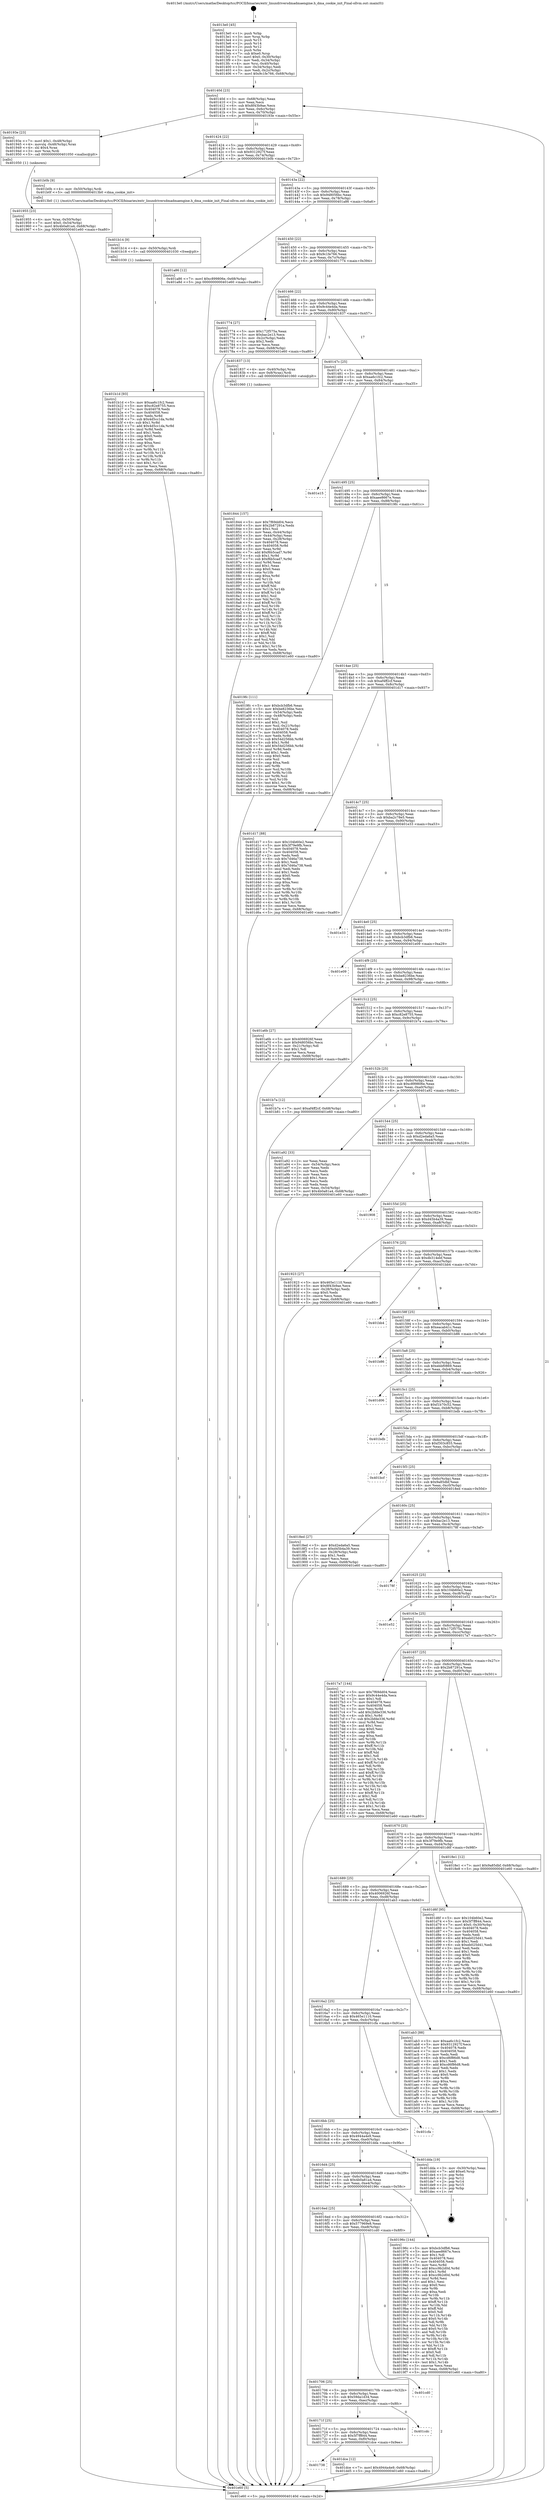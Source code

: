 digraph "0x4013e0" {
  label = "0x4013e0 (/mnt/c/Users/mathe/Desktop/tcc/POCII/binaries/extr_linuxdriversdmadmaengine.h_dma_cookie_init_Final-ollvm.out::main(0))"
  labelloc = "t"
  node[shape=record]

  Entry [label="",width=0.3,height=0.3,shape=circle,fillcolor=black,style=filled]
  "0x40140d" [label="{
     0x40140d [23]\l
     | [instrs]\l
     &nbsp;&nbsp;0x40140d \<+3\>: mov -0x68(%rbp),%eax\l
     &nbsp;&nbsp;0x401410 \<+2\>: mov %eax,%ecx\l
     &nbsp;&nbsp;0x401412 \<+6\>: sub $0x8f43b9ae,%ecx\l
     &nbsp;&nbsp;0x401418 \<+3\>: mov %eax,-0x6c(%rbp)\l
     &nbsp;&nbsp;0x40141b \<+3\>: mov %ecx,-0x70(%rbp)\l
     &nbsp;&nbsp;0x40141e \<+6\>: je 000000000040193e \<main+0x55e\>\l
  }"]
  "0x40193e" [label="{
     0x40193e [23]\l
     | [instrs]\l
     &nbsp;&nbsp;0x40193e \<+7\>: movl $0x1,-0x48(%rbp)\l
     &nbsp;&nbsp;0x401945 \<+4\>: movslq -0x48(%rbp),%rax\l
     &nbsp;&nbsp;0x401949 \<+4\>: shl $0x4,%rax\l
     &nbsp;&nbsp;0x40194d \<+3\>: mov %rax,%rdi\l
     &nbsp;&nbsp;0x401950 \<+5\>: call 0000000000401050 \<malloc@plt\>\l
     | [calls]\l
     &nbsp;&nbsp;0x401050 \{1\} (unknown)\l
  }"]
  "0x401424" [label="{
     0x401424 [22]\l
     | [instrs]\l
     &nbsp;&nbsp;0x401424 \<+5\>: jmp 0000000000401429 \<main+0x49\>\l
     &nbsp;&nbsp;0x401429 \<+3\>: mov -0x6c(%rbp),%eax\l
     &nbsp;&nbsp;0x40142c \<+5\>: sub $0x9312927f,%eax\l
     &nbsp;&nbsp;0x401431 \<+3\>: mov %eax,-0x74(%rbp)\l
     &nbsp;&nbsp;0x401434 \<+6\>: je 0000000000401b0b \<main+0x72b\>\l
  }"]
  Exit [label="",width=0.3,height=0.3,shape=circle,fillcolor=black,style=filled,peripheries=2]
  "0x401b0b" [label="{
     0x401b0b [9]\l
     | [instrs]\l
     &nbsp;&nbsp;0x401b0b \<+4\>: mov -0x50(%rbp),%rdi\l
     &nbsp;&nbsp;0x401b0f \<+5\>: call 00000000004013b0 \<dma_cookie_init\>\l
     | [calls]\l
     &nbsp;&nbsp;0x4013b0 \{1\} (/mnt/c/Users/mathe/Desktop/tcc/POCII/binaries/extr_linuxdriversdmadmaengine.h_dma_cookie_init_Final-ollvm.out::dma_cookie_init)\l
  }"]
  "0x40143a" [label="{
     0x40143a [22]\l
     | [instrs]\l
     &nbsp;&nbsp;0x40143a \<+5\>: jmp 000000000040143f \<main+0x5f\>\l
     &nbsp;&nbsp;0x40143f \<+3\>: mov -0x6c(%rbp),%eax\l
     &nbsp;&nbsp;0x401442 \<+5\>: sub $0x948056bc,%eax\l
     &nbsp;&nbsp;0x401447 \<+3\>: mov %eax,-0x78(%rbp)\l
     &nbsp;&nbsp;0x40144a \<+6\>: je 0000000000401a86 \<main+0x6a6\>\l
  }"]
  "0x401738" [label="{
     0x401738\l
  }", style=dashed]
  "0x401a86" [label="{
     0x401a86 [12]\l
     | [instrs]\l
     &nbsp;&nbsp;0x401a86 \<+7\>: movl $0xc899806e,-0x68(%rbp)\l
     &nbsp;&nbsp;0x401a8d \<+5\>: jmp 0000000000401e60 \<main+0xa80\>\l
  }"]
  "0x401450" [label="{
     0x401450 [22]\l
     | [instrs]\l
     &nbsp;&nbsp;0x401450 \<+5\>: jmp 0000000000401455 \<main+0x75\>\l
     &nbsp;&nbsp;0x401455 \<+3\>: mov -0x6c(%rbp),%eax\l
     &nbsp;&nbsp;0x401458 \<+5\>: sub $0x9c1fe766,%eax\l
     &nbsp;&nbsp;0x40145d \<+3\>: mov %eax,-0x7c(%rbp)\l
     &nbsp;&nbsp;0x401460 \<+6\>: je 0000000000401774 \<main+0x394\>\l
  }"]
  "0x401dce" [label="{
     0x401dce [12]\l
     | [instrs]\l
     &nbsp;&nbsp;0x401dce \<+7\>: movl $0x4944a4e9,-0x68(%rbp)\l
     &nbsp;&nbsp;0x401dd5 \<+5\>: jmp 0000000000401e60 \<main+0xa80\>\l
  }"]
  "0x401774" [label="{
     0x401774 [27]\l
     | [instrs]\l
     &nbsp;&nbsp;0x401774 \<+5\>: mov $0x172f575a,%eax\l
     &nbsp;&nbsp;0x401779 \<+5\>: mov $0xbac2e13,%ecx\l
     &nbsp;&nbsp;0x40177e \<+3\>: mov -0x2c(%rbp),%edx\l
     &nbsp;&nbsp;0x401781 \<+3\>: cmp $0x2,%edx\l
     &nbsp;&nbsp;0x401784 \<+3\>: cmovne %ecx,%eax\l
     &nbsp;&nbsp;0x401787 \<+3\>: mov %eax,-0x68(%rbp)\l
     &nbsp;&nbsp;0x40178a \<+5\>: jmp 0000000000401e60 \<main+0xa80\>\l
  }"]
  "0x401466" [label="{
     0x401466 [22]\l
     | [instrs]\l
     &nbsp;&nbsp;0x401466 \<+5\>: jmp 000000000040146b \<main+0x8b\>\l
     &nbsp;&nbsp;0x40146b \<+3\>: mov -0x6c(%rbp),%eax\l
     &nbsp;&nbsp;0x40146e \<+5\>: sub $0x9c44e4da,%eax\l
     &nbsp;&nbsp;0x401473 \<+3\>: mov %eax,-0x80(%rbp)\l
     &nbsp;&nbsp;0x401476 \<+6\>: je 0000000000401837 \<main+0x457\>\l
  }"]
  "0x401e60" [label="{
     0x401e60 [5]\l
     | [instrs]\l
     &nbsp;&nbsp;0x401e60 \<+5\>: jmp 000000000040140d \<main+0x2d\>\l
  }"]
  "0x4013e0" [label="{
     0x4013e0 [45]\l
     | [instrs]\l
     &nbsp;&nbsp;0x4013e0 \<+1\>: push %rbp\l
     &nbsp;&nbsp;0x4013e1 \<+3\>: mov %rsp,%rbp\l
     &nbsp;&nbsp;0x4013e4 \<+2\>: push %r15\l
     &nbsp;&nbsp;0x4013e6 \<+2\>: push %r14\l
     &nbsp;&nbsp;0x4013e8 \<+2\>: push %r12\l
     &nbsp;&nbsp;0x4013ea \<+1\>: push %rbx\l
     &nbsp;&nbsp;0x4013eb \<+7\>: sub $0xe0,%rsp\l
     &nbsp;&nbsp;0x4013f2 \<+7\>: movl $0x0,-0x30(%rbp)\l
     &nbsp;&nbsp;0x4013f9 \<+3\>: mov %edi,-0x34(%rbp)\l
     &nbsp;&nbsp;0x4013fc \<+4\>: mov %rsi,-0x40(%rbp)\l
     &nbsp;&nbsp;0x401400 \<+3\>: mov -0x34(%rbp),%edi\l
     &nbsp;&nbsp;0x401403 \<+3\>: mov %edi,-0x2c(%rbp)\l
     &nbsp;&nbsp;0x401406 \<+7\>: movl $0x9c1fe766,-0x68(%rbp)\l
  }"]
  "0x40171f" [label="{
     0x40171f [25]\l
     | [instrs]\l
     &nbsp;&nbsp;0x40171f \<+5\>: jmp 0000000000401724 \<main+0x344\>\l
     &nbsp;&nbsp;0x401724 \<+3\>: mov -0x6c(%rbp),%eax\l
     &nbsp;&nbsp;0x401727 \<+5\>: sub $0x5f7ff844,%eax\l
     &nbsp;&nbsp;0x40172c \<+6\>: mov %eax,-0xf0(%rbp)\l
     &nbsp;&nbsp;0x401732 \<+6\>: je 0000000000401dce \<main+0x9ee\>\l
  }"]
  "0x401837" [label="{
     0x401837 [13]\l
     | [instrs]\l
     &nbsp;&nbsp;0x401837 \<+4\>: mov -0x40(%rbp),%rax\l
     &nbsp;&nbsp;0x40183b \<+4\>: mov 0x8(%rax),%rdi\l
     &nbsp;&nbsp;0x40183f \<+5\>: call 0000000000401060 \<atoi@plt\>\l
     | [calls]\l
     &nbsp;&nbsp;0x401060 \{1\} (unknown)\l
  }"]
  "0x40147c" [label="{
     0x40147c [25]\l
     | [instrs]\l
     &nbsp;&nbsp;0x40147c \<+5\>: jmp 0000000000401481 \<main+0xa1\>\l
     &nbsp;&nbsp;0x401481 \<+3\>: mov -0x6c(%rbp),%eax\l
     &nbsp;&nbsp;0x401484 \<+5\>: sub $0xaa6c1fc2,%eax\l
     &nbsp;&nbsp;0x401489 \<+6\>: mov %eax,-0x84(%rbp)\l
     &nbsp;&nbsp;0x40148f \<+6\>: je 0000000000401e15 \<main+0xa35\>\l
  }"]
  "0x401cdc" [label="{
     0x401cdc\l
  }", style=dashed]
  "0x401e15" [label="{
     0x401e15\l
  }", style=dashed]
  "0x401495" [label="{
     0x401495 [25]\l
     | [instrs]\l
     &nbsp;&nbsp;0x401495 \<+5\>: jmp 000000000040149a \<main+0xba\>\l
     &nbsp;&nbsp;0x40149a \<+3\>: mov -0x6c(%rbp),%eax\l
     &nbsp;&nbsp;0x40149d \<+5\>: sub $0xaee8667e,%eax\l
     &nbsp;&nbsp;0x4014a2 \<+6\>: mov %eax,-0x88(%rbp)\l
     &nbsp;&nbsp;0x4014a8 \<+6\>: je 00000000004019fc \<main+0x61c\>\l
  }"]
  "0x401706" [label="{
     0x401706 [25]\l
     | [instrs]\l
     &nbsp;&nbsp;0x401706 \<+5\>: jmp 000000000040170b \<main+0x32b\>\l
     &nbsp;&nbsp;0x40170b \<+3\>: mov -0x6c(%rbp),%eax\l
     &nbsp;&nbsp;0x40170e \<+5\>: sub $0x59da1d34,%eax\l
     &nbsp;&nbsp;0x401713 \<+6\>: mov %eax,-0xec(%rbp)\l
     &nbsp;&nbsp;0x401719 \<+6\>: je 0000000000401cdc \<main+0x8fc\>\l
  }"]
  "0x4019fc" [label="{
     0x4019fc [111]\l
     | [instrs]\l
     &nbsp;&nbsp;0x4019fc \<+5\>: mov $0xbcb3dfb6,%eax\l
     &nbsp;&nbsp;0x401a01 \<+5\>: mov $0xbe8236be,%ecx\l
     &nbsp;&nbsp;0x401a06 \<+3\>: mov -0x54(%rbp),%edx\l
     &nbsp;&nbsp;0x401a09 \<+3\>: cmp -0x48(%rbp),%edx\l
     &nbsp;&nbsp;0x401a0c \<+4\>: setl %sil\l
     &nbsp;&nbsp;0x401a10 \<+4\>: and $0x1,%sil\l
     &nbsp;&nbsp;0x401a14 \<+4\>: mov %sil,-0x21(%rbp)\l
     &nbsp;&nbsp;0x401a18 \<+7\>: mov 0x404078,%edx\l
     &nbsp;&nbsp;0x401a1f \<+7\>: mov 0x404058,%edi\l
     &nbsp;&nbsp;0x401a26 \<+3\>: mov %edx,%r8d\l
     &nbsp;&nbsp;0x401a29 \<+7\>: sub $0x54d256bb,%r8d\l
     &nbsp;&nbsp;0x401a30 \<+4\>: sub $0x1,%r8d\l
     &nbsp;&nbsp;0x401a34 \<+7\>: add $0x54d256bb,%r8d\l
     &nbsp;&nbsp;0x401a3b \<+4\>: imul %r8d,%edx\l
     &nbsp;&nbsp;0x401a3f \<+3\>: and $0x1,%edx\l
     &nbsp;&nbsp;0x401a42 \<+3\>: cmp $0x0,%edx\l
     &nbsp;&nbsp;0x401a45 \<+4\>: sete %sil\l
     &nbsp;&nbsp;0x401a49 \<+3\>: cmp $0xa,%edi\l
     &nbsp;&nbsp;0x401a4c \<+4\>: setl %r9b\l
     &nbsp;&nbsp;0x401a50 \<+3\>: mov %sil,%r10b\l
     &nbsp;&nbsp;0x401a53 \<+3\>: and %r9b,%r10b\l
     &nbsp;&nbsp;0x401a56 \<+3\>: xor %r9b,%sil\l
     &nbsp;&nbsp;0x401a59 \<+3\>: or %sil,%r10b\l
     &nbsp;&nbsp;0x401a5c \<+4\>: test $0x1,%r10b\l
     &nbsp;&nbsp;0x401a60 \<+3\>: cmovne %ecx,%eax\l
     &nbsp;&nbsp;0x401a63 \<+3\>: mov %eax,-0x68(%rbp)\l
     &nbsp;&nbsp;0x401a66 \<+5\>: jmp 0000000000401e60 \<main+0xa80\>\l
  }"]
  "0x4014ae" [label="{
     0x4014ae [25]\l
     | [instrs]\l
     &nbsp;&nbsp;0x4014ae \<+5\>: jmp 00000000004014b3 \<main+0xd3\>\l
     &nbsp;&nbsp;0x4014b3 \<+3\>: mov -0x6c(%rbp),%eax\l
     &nbsp;&nbsp;0x4014b6 \<+5\>: sub $0xaf4ff2cf,%eax\l
     &nbsp;&nbsp;0x4014bb \<+6\>: mov %eax,-0x8c(%rbp)\l
     &nbsp;&nbsp;0x4014c1 \<+6\>: je 0000000000401d17 \<main+0x937\>\l
  }"]
  "0x401cd0" [label="{
     0x401cd0\l
  }", style=dashed]
  "0x401d17" [label="{
     0x401d17 [88]\l
     | [instrs]\l
     &nbsp;&nbsp;0x401d17 \<+5\>: mov $0x104b60e2,%eax\l
     &nbsp;&nbsp;0x401d1c \<+5\>: mov $0x3f79e9fb,%ecx\l
     &nbsp;&nbsp;0x401d21 \<+7\>: mov 0x404078,%edx\l
     &nbsp;&nbsp;0x401d28 \<+7\>: mov 0x404058,%esi\l
     &nbsp;&nbsp;0x401d2f \<+2\>: mov %edx,%edi\l
     &nbsp;&nbsp;0x401d31 \<+6\>: sub $0x7d46a738,%edi\l
     &nbsp;&nbsp;0x401d37 \<+3\>: sub $0x1,%edi\l
     &nbsp;&nbsp;0x401d3a \<+6\>: add $0x7d46a738,%edi\l
     &nbsp;&nbsp;0x401d40 \<+3\>: imul %edi,%edx\l
     &nbsp;&nbsp;0x401d43 \<+3\>: and $0x1,%edx\l
     &nbsp;&nbsp;0x401d46 \<+3\>: cmp $0x0,%edx\l
     &nbsp;&nbsp;0x401d49 \<+4\>: sete %r8b\l
     &nbsp;&nbsp;0x401d4d \<+3\>: cmp $0xa,%esi\l
     &nbsp;&nbsp;0x401d50 \<+4\>: setl %r9b\l
     &nbsp;&nbsp;0x401d54 \<+3\>: mov %r8b,%r10b\l
     &nbsp;&nbsp;0x401d57 \<+3\>: and %r9b,%r10b\l
     &nbsp;&nbsp;0x401d5a \<+3\>: xor %r9b,%r8b\l
     &nbsp;&nbsp;0x401d5d \<+3\>: or %r8b,%r10b\l
     &nbsp;&nbsp;0x401d60 \<+4\>: test $0x1,%r10b\l
     &nbsp;&nbsp;0x401d64 \<+3\>: cmovne %ecx,%eax\l
     &nbsp;&nbsp;0x401d67 \<+3\>: mov %eax,-0x68(%rbp)\l
     &nbsp;&nbsp;0x401d6a \<+5\>: jmp 0000000000401e60 \<main+0xa80\>\l
  }"]
  "0x4014c7" [label="{
     0x4014c7 [25]\l
     | [instrs]\l
     &nbsp;&nbsp;0x4014c7 \<+5\>: jmp 00000000004014cc \<main+0xec\>\l
     &nbsp;&nbsp;0x4014cc \<+3\>: mov -0x6c(%rbp),%eax\l
     &nbsp;&nbsp;0x4014cf \<+5\>: sub $0xba2c78e5,%eax\l
     &nbsp;&nbsp;0x4014d4 \<+6\>: mov %eax,-0x90(%rbp)\l
     &nbsp;&nbsp;0x4014da \<+6\>: je 0000000000401e33 \<main+0xa53\>\l
  }"]
  "0x401b1d" [label="{
     0x401b1d [93]\l
     | [instrs]\l
     &nbsp;&nbsp;0x401b1d \<+5\>: mov $0xaa6c1fc2,%eax\l
     &nbsp;&nbsp;0x401b22 \<+5\>: mov $0xc82e8755,%ecx\l
     &nbsp;&nbsp;0x401b27 \<+7\>: mov 0x404078,%edx\l
     &nbsp;&nbsp;0x401b2e \<+7\>: mov 0x404058,%esi\l
     &nbsp;&nbsp;0x401b35 \<+3\>: mov %edx,%r8d\l
     &nbsp;&nbsp;0x401b38 \<+7\>: sub $0x4d5cc1da,%r8d\l
     &nbsp;&nbsp;0x401b3f \<+4\>: sub $0x1,%r8d\l
     &nbsp;&nbsp;0x401b43 \<+7\>: add $0x4d5cc1da,%r8d\l
     &nbsp;&nbsp;0x401b4a \<+4\>: imul %r8d,%edx\l
     &nbsp;&nbsp;0x401b4e \<+3\>: and $0x1,%edx\l
     &nbsp;&nbsp;0x401b51 \<+3\>: cmp $0x0,%edx\l
     &nbsp;&nbsp;0x401b54 \<+4\>: sete %r9b\l
     &nbsp;&nbsp;0x401b58 \<+3\>: cmp $0xa,%esi\l
     &nbsp;&nbsp;0x401b5b \<+4\>: setl %r10b\l
     &nbsp;&nbsp;0x401b5f \<+3\>: mov %r9b,%r11b\l
     &nbsp;&nbsp;0x401b62 \<+3\>: and %r10b,%r11b\l
     &nbsp;&nbsp;0x401b65 \<+3\>: xor %r10b,%r9b\l
     &nbsp;&nbsp;0x401b68 \<+3\>: or %r9b,%r11b\l
     &nbsp;&nbsp;0x401b6b \<+4\>: test $0x1,%r11b\l
     &nbsp;&nbsp;0x401b6f \<+3\>: cmovne %ecx,%eax\l
     &nbsp;&nbsp;0x401b72 \<+3\>: mov %eax,-0x68(%rbp)\l
     &nbsp;&nbsp;0x401b75 \<+5\>: jmp 0000000000401e60 \<main+0xa80\>\l
  }"]
  "0x401e33" [label="{
     0x401e33\l
  }", style=dashed]
  "0x4014e0" [label="{
     0x4014e0 [25]\l
     | [instrs]\l
     &nbsp;&nbsp;0x4014e0 \<+5\>: jmp 00000000004014e5 \<main+0x105\>\l
     &nbsp;&nbsp;0x4014e5 \<+3\>: mov -0x6c(%rbp),%eax\l
     &nbsp;&nbsp;0x4014e8 \<+5\>: sub $0xbcb3dfb6,%eax\l
     &nbsp;&nbsp;0x4014ed \<+6\>: mov %eax,-0x94(%rbp)\l
     &nbsp;&nbsp;0x4014f3 \<+6\>: je 0000000000401e09 \<main+0xa29\>\l
  }"]
  "0x401b14" [label="{
     0x401b14 [9]\l
     | [instrs]\l
     &nbsp;&nbsp;0x401b14 \<+4\>: mov -0x50(%rbp),%rdi\l
     &nbsp;&nbsp;0x401b18 \<+5\>: call 0000000000401030 \<free@plt\>\l
     | [calls]\l
     &nbsp;&nbsp;0x401030 \{1\} (unknown)\l
  }"]
  "0x401e09" [label="{
     0x401e09\l
  }", style=dashed]
  "0x4014f9" [label="{
     0x4014f9 [25]\l
     | [instrs]\l
     &nbsp;&nbsp;0x4014f9 \<+5\>: jmp 00000000004014fe \<main+0x11e\>\l
     &nbsp;&nbsp;0x4014fe \<+3\>: mov -0x6c(%rbp),%eax\l
     &nbsp;&nbsp;0x401501 \<+5\>: sub $0xbe8236be,%eax\l
     &nbsp;&nbsp;0x401506 \<+6\>: mov %eax,-0x98(%rbp)\l
     &nbsp;&nbsp;0x40150c \<+6\>: je 0000000000401a6b \<main+0x68b\>\l
  }"]
  "0x4016ed" [label="{
     0x4016ed [25]\l
     | [instrs]\l
     &nbsp;&nbsp;0x4016ed \<+5\>: jmp 00000000004016f2 \<main+0x312\>\l
     &nbsp;&nbsp;0x4016f2 \<+3\>: mov -0x6c(%rbp),%eax\l
     &nbsp;&nbsp;0x4016f5 \<+5\>: sub $0x577969e8,%eax\l
     &nbsp;&nbsp;0x4016fa \<+6\>: mov %eax,-0xe8(%rbp)\l
     &nbsp;&nbsp;0x401700 \<+6\>: je 0000000000401cd0 \<main+0x8f0\>\l
  }"]
  "0x401a6b" [label="{
     0x401a6b [27]\l
     | [instrs]\l
     &nbsp;&nbsp;0x401a6b \<+5\>: mov $0x4006926f,%eax\l
     &nbsp;&nbsp;0x401a70 \<+5\>: mov $0x948056bc,%ecx\l
     &nbsp;&nbsp;0x401a75 \<+3\>: mov -0x21(%rbp),%dl\l
     &nbsp;&nbsp;0x401a78 \<+3\>: test $0x1,%dl\l
     &nbsp;&nbsp;0x401a7b \<+3\>: cmovne %ecx,%eax\l
     &nbsp;&nbsp;0x401a7e \<+3\>: mov %eax,-0x68(%rbp)\l
     &nbsp;&nbsp;0x401a81 \<+5\>: jmp 0000000000401e60 \<main+0xa80\>\l
  }"]
  "0x401512" [label="{
     0x401512 [25]\l
     | [instrs]\l
     &nbsp;&nbsp;0x401512 \<+5\>: jmp 0000000000401517 \<main+0x137\>\l
     &nbsp;&nbsp;0x401517 \<+3\>: mov -0x6c(%rbp),%eax\l
     &nbsp;&nbsp;0x40151a \<+5\>: sub $0xc82e8755,%eax\l
     &nbsp;&nbsp;0x40151f \<+6\>: mov %eax,-0x9c(%rbp)\l
     &nbsp;&nbsp;0x401525 \<+6\>: je 0000000000401b7a \<main+0x79a\>\l
  }"]
  "0x40196c" [label="{
     0x40196c [144]\l
     | [instrs]\l
     &nbsp;&nbsp;0x40196c \<+5\>: mov $0xbcb3dfb6,%eax\l
     &nbsp;&nbsp;0x401971 \<+5\>: mov $0xaee8667e,%ecx\l
     &nbsp;&nbsp;0x401976 \<+2\>: mov $0x1,%dl\l
     &nbsp;&nbsp;0x401978 \<+7\>: mov 0x404078,%esi\l
     &nbsp;&nbsp;0x40197f \<+7\>: mov 0x404058,%edi\l
     &nbsp;&nbsp;0x401986 \<+3\>: mov %esi,%r8d\l
     &nbsp;&nbsp;0x401989 \<+7\>: add $0xcc9b2d0d,%r8d\l
     &nbsp;&nbsp;0x401990 \<+4\>: sub $0x1,%r8d\l
     &nbsp;&nbsp;0x401994 \<+7\>: sub $0xcc9b2d0d,%r8d\l
     &nbsp;&nbsp;0x40199b \<+4\>: imul %r8d,%esi\l
     &nbsp;&nbsp;0x40199f \<+3\>: and $0x1,%esi\l
     &nbsp;&nbsp;0x4019a2 \<+3\>: cmp $0x0,%esi\l
     &nbsp;&nbsp;0x4019a5 \<+4\>: sete %r9b\l
     &nbsp;&nbsp;0x4019a9 \<+3\>: cmp $0xa,%edi\l
     &nbsp;&nbsp;0x4019ac \<+4\>: setl %r10b\l
     &nbsp;&nbsp;0x4019b0 \<+3\>: mov %r9b,%r11b\l
     &nbsp;&nbsp;0x4019b3 \<+4\>: xor $0xff,%r11b\l
     &nbsp;&nbsp;0x4019b7 \<+3\>: mov %r10b,%bl\l
     &nbsp;&nbsp;0x4019ba \<+3\>: xor $0xff,%bl\l
     &nbsp;&nbsp;0x4019bd \<+3\>: xor $0x0,%dl\l
     &nbsp;&nbsp;0x4019c0 \<+3\>: mov %r11b,%r14b\l
     &nbsp;&nbsp;0x4019c3 \<+4\>: and $0x0,%r14b\l
     &nbsp;&nbsp;0x4019c7 \<+3\>: and %dl,%r9b\l
     &nbsp;&nbsp;0x4019ca \<+3\>: mov %bl,%r15b\l
     &nbsp;&nbsp;0x4019cd \<+4\>: and $0x0,%r15b\l
     &nbsp;&nbsp;0x4019d1 \<+3\>: and %dl,%r10b\l
     &nbsp;&nbsp;0x4019d4 \<+3\>: or %r9b,%r14b\l
     &nbsp;&nbsp;0x4019d7 \<+3\>: or %r10b,%r15b\l
     &nbsp;&nbsp;0x4019da \<+3\>: xor %r15b,%r14b\l
     &nbsp;&nbsp;0x4019dd \<+3\>: or %bl,%r11b\l
     &nbsp;&nbsp;0x4019e0 \<+4\>: xor $0xff,%r11b\l
     &nbsp;&nbsp;0x4019e4 \<+3\>: or $0x0,%dl\l
     &nbsp;&nbsp;0x4019e7 \<+3\>: and %dl,%r11b\l
     &nbsp;&nbsp;0x4019ea \<+3\>: or %r11b,%r14b\l
     &nbsp;&nbsp;0x4019ed \<+4\>: test $0x1,%r14b\l
     &nbsp;&nbsp;0x4019f1 \<+3\>: cmovne %ecx,%eax\l
     &nbsp;&nbsp;0x4019f4 \<+3\>: mov %eax,-0x68(%rbp)\l
     &nbsp;&nbsp;0x4019f7 \<+5\>: jmp 0000000000401e60 \<main+0xa80\>\l
  }"]
  "0x401b7a" [label="{
     0x401b7a [12]\l
     | [instrs]\l
     &nbsp;&nbsp;0x401b7a \<+7\>: movl $0xaf4ff2cf,-0x68(%rbp)\l
     &nbsp;&nbsp;0x401b81 \<+5\>: jmp 0000000000401e60 \<main+0xa80\>\l
  }"]
  "0x40152b" [label="{
     0x40152b [25]\l
     | [instrs]\l
     &nbsp;&nbsp;0x40152b \<+5\>: jmp 0000000000401530 \<main+0x150\>\l
     &nbsp;&nbsp;0x401530 \<+3\>: mov -0x6c(%rbp),%eax\l
     &nbsp;&nbsp;0x401533 \<+5\>: sub $0xc899806e,%eax\l
     &nbsp;&nbsp;0x401538 \<+6\>: mov %eax,-0xa0(%rbp)\l
     &nbsp;&nbsp;0x40153e \<+6\>: je 0000000000401a92 \<main+0x6b2\>\l
  }"]
  "0x4016d4" [label="{
     0x4016d4 [25]\l
     | [instrs]\l
     &nbsp;&nbsp;0x4016d4 \<+5\>: jmp 00000000004016d9 \<main+0x2f9\>\l
     &nbsp;&nbsp;0x4016d9 \<+3\>: mov -0x6c(%rbp),%eax\l
     &nbsp;&nbsp;0x4016dc \<+5\>: sub $0x4b0a81a4,%eax\l
     &nbsp;&nbsp;0x4016e1 \<+6\>: mov %eax,-0xe4(%rbp)\l
     &nbsp;&nbsp;0x4016e7 \<+6\>: je 000000000040196c \<main+0x58c\>\l
  }"]
  "0x401a92" [label="{
     0x401a92 [33]\l
     | [instrs]\l
     &nbsp;&nbsp;0x401a92 \<+2\>: xor %eax,%eax\l
     &nbsp;&nbsp;0x401a94 \<+3\>: mov -0x54(%rbp),%ecx\l
     &nbsp;&nbsp;0x401a97 \<+2\>: mov %eax,%edx\l
     &nbsp;&nbsp;0x401a99 \<+2\>: sub %ecx,%edx\l
     &nbsp;&nbsp;0x401a9b \<+2\>: mov %eax,%ecx\l
     &nbsp;&nbsp;0x401a9d \<+3\>: sub $0x1,%ecx\l
     &nbsp;&nbsp;0x401aa0 \<+2\>: add %ecx,%edx\l
     &nbsp;&nbsp;0x401aa2 \<+2\>: sub %edx,%eax\l
     &nbsp;&nbsp;0x401aa4 \<+3\>: mov %eax,-0x54(%rbp)\l
     &nbsp;&nbsp;0x401aa7 \<+7\>: movl $0x4b0a81a4,-0x68(%rbp)\l
     &nbsp;&nbsp;0x401aae \<+5\>: jmp 0000000000401e60 \<main+0xa80\>\l
  }"]
  "0x401544" [label="{
     0x401544 [25]\l
     | [instrs]\l
     &nbsp;&nbsp;0x401544 \<+5\>: jmp 0000000000401549 \<main+0x169\>\l
     &nbsp;&nbsp;0x401549 \<+3\>: mov -0x6c(%rbp),%eax\l
     &nbsp;&nbsp;0x40154c \<+5\>: sub $0xd2eda6a5,%eax\l
     &nbsp;&nbsp;0x401551 \<+6\>: mov %eax,-0xa4(%rbp)\l
     &nbsp;&nbsp;0x401557 \<+6\>: je 0000000000401908 \<main+0x528\>\l
  }"]
  "0x401dda" [label="{
     0x401dda [19]\l
     | [instrs]\l
     &nbsp;&nbsp;0x401dda \<+3\>: mov -0x30(%rbp),%eax\l
     &nbsp;&nbsp;0x401ddd \<+7\>: add $0xe0,%rsp\l
     &nbsp;&nbsp;0x401de4 \<+1\>: pop %rbx\l
     &nbsp;&nbsp;0x401de5 \<+2\>: pop %r12\l
     &nbsp;&nbsp;0x401de7 \<+2\>: pop %r14\l
     &nbsp;&nbsp;0x401de9 \<+2\>: pop %r15\l
     &nbsp;&nbsp;0x401deb \<+1\>: pop %rbp\l
     &nbsp;&nbsp;0x401dec \<+1\>: ret\l
  }"]
  "0x401908" [label="{
     0x401908\l
  }", style=dashed]
  "0x40155d" [label="{
     0x40155d [25]\l
     | [instrs]\l
     &nbsp;&nbsp;0x40155d \<+5\>: jmp 0000000000401562 \<main+0x182\>\l
     &nbsp;&nbsp;0x401562 \<+3\>: mov -0x6c(%rbp),%eax\l
     &nbsp;&nbsp;0x401565 \<+5\>: sub $0xd45b4a39,%eax\l
     &nbsp;&nbsp;0x40156a \<+6\>: mov %eax,-0xa8(%rbp)\l
     &nbsp;&nbsp;0x401570 \<+6\>: je 0000000000401923 \<main+0x543\>\l
  }"]
  "0x4016bb" [label="{
     0x4016bb [25]\l
     | [instrs]\l
     &nbsp;&nbsp;0x4016bb \<+5\>: jmp 00000000004016c0 \<main+0x2e0\>\l
     &nbsp;&nbsp;0x4016c0 \<+3\>: mov -0x6c(%rbp),%eax\l
     &nbsp;&nbsp;0x4016c3 \<+5\>: sub $0x4944a4e9,%eax\l
     &nbsp;&nbsp;0x4016c8 \<+6\>: mov %eax,-0xe0(%rbp)\l
     &nbsp;&nbsp;0x4016ce \<+6\>: je 0000000000401dda \<main+0x9fa\>\l
  }"]
  "0x401923" [label="{
     0x401923 [27]\l
     | [instrs]\l
     &nbsp;&nbsp;0x401923 \<+5\>: mov $0x465e1110,%eax\l
     &nbsp;&nbsp;0x401928 \<+5\>: mov $0x8f43b9ae,%ecx\l
     &nbsp;&nbsp;0x40192d \<+3\>: mov -0x28(%rbp),%edx\l
     &nbsp;&nbsp;0x401930 \<+3\>: cmp $0x0,%edx\l
     &nbsp;&nbsp;0x401933 \<+3\>: cmove %ecx,%eax\l
     &nbsp;&nbsp;0x401936 \<+3\>: mov %eax,-0x68(%rbp)\l
     &nbsp;&nbsp;0x401939 \<+5\>: jmp 0000000000401e60 \<main+0xa80\>\l
  }"]
  "0x401576" [label="{
     0x401576 [25]\l
     | [instrs]\l
     &nbsp;&nbsp;0x401576 \<+5\>: jmp 000000000040157b \<main+0x19b\>\l
     &nbsp;&nbsp;0x40157b \<+3\>: mov -0x6c(%rbp),%eax\l
     &nbsp;&nbsp;0x40157e \<+5\>: sub $0xdb314ebf,%eax\l
     &nbsp;&nbsp;0x401583 \<+6\>: mov %eax,-0xac(%rbp)\l
     &nbsp;&nbsp;0x401589 \<+6\>: je 0000000000401bb4 \<main+0x7d4\>\l
  }"]
  "0x401cfa" [label="{
     0x401cfa\l
  }", style=dashed]
  "0x401bb4" [label="{
     0x401bb4\l
  }", style=dashed]
  "0x40158f" [label="{
     0x40158f [25]\l
     | [instrs]\l
     &nbsp;&nbsp;0x40158f \<+5\>: jmp 0000000000401594 \<main+0x1b4\>\l
     &nbsp;&nbsp;0x401594 \<+3\>: mov -0x6c(%rbp),%eax\l
     &nbsp;&nbsp;0x401597 \<+5\>: sub $0xeacab41c,%eax\l
     &nbsp;&nbsp;0x40159c \<+6\>: mov %eax,-0xb0(%rbp)\l
     &nbsp;&nbsp;0x4015a2 \<+6\>: je 0000000000401b86 \<main+0x7a6\>\l
  }"]
  "0x4016a2" [label="{
     0x4016a2 [25]\l
     | [instrs]\l
     &nbsp;&nbsp;0x4016a2 \<+5\>: jmp 00000000004016a7 \<main+0x2c7\>\l
     &nbsp;&nbsp;0x4016a7 \<+3\>: mov -0x6c(%rbp),%eax\l
     &nbsp;&nbsp;0x4016aa \<+5\>: sub $0x465e1110,%eax\l
     &nbsp;&nbsp;0x4016af \<+6\>: mov %eax,-0xdc(%rbp)\l
     &nbsp;&nbsp;0x4016b5 \<+6\>: je 0000000000401cfa \<main+0x91a\>\l
  }"]
  "0x401b86" [label="{
     0x401b86\l
  }", style=dashed]
  "0x4015a8" [label="{
     0x4015a8 [25]\l
     | [instrs]\l
     &nbsp;&nbsp;0x4015a8 \<+5\>: jmp 00000000004015ad \<main+0x1cd\>\l
     &nbsp;&nbsp;0x4015ad \<+3\>: mov -0x6c(%rbp),%eax\l
     &nbsp;&nbsp;0x4015b0 \<+5\>: sub $0xebbf0869,%eax\l
     &nbsp;&nbsp;0x4015b5 \<+6\>: mov %eax,-0xb4(%rbp)\l
     &nbsp;&nbsp;0x4015bb \<+6\>: je 0000000000401d06 \<main+0x926\>\l
  }"]
  "0x401ab3" [label="{
     0x401ab3 [88]\l
     | [instrs]\l
     &nbsp;&nbsp;0x401ab3 \<+5\>: mov $0xaa6c1fc2,%eax\l
     &nbsp;&nbsp;0x401ab8 \<+5\>: mov $0x9312927f,%ecx\l
     &nbsp;&nbsp;0x401abd \<+7\>: mov 0x404078,%edx\l
     &nbsp;&nbsp;0x401ac4 \<+7\>: mov 0x404058,%esi\l
     &nbsp;&nbsp;0x401acb \<+2\>: mov %edx,%edi\l
     &nbsp;&nbsp;0x401acd \<+6\>: sub $0xcd6f86d8,%edi\l
     &nbsp;&nbsp;0x401ad3 \<+3\>: sub $0x1,%edi\l
     &nbsp;&nbsp;0x401ad6 \<+6\>: add $0xcd6f86d8,%edi\l
     &nbsp;&nbsp;0x401adc \<+3\>: imul %edi,%edx\l
     &nbsp;&nbsp;0x401adf \<+3\>: and $0x1,%edx\l
     &nbsp;&nbsp;0x401ae2 \<+3\>: cmp $0x0,%edx\l
     &nbsp;&nbsp;0x401ae5 \<+4\>: sete %r8b\l
     &nbsp;&nbsp;0x401ae9 \<+3\>: cmp $0xa,%esi\l
     &nbsp;&nbsp;0x401aec \<+4\>: setl %r9b\l
     &nbsp;&nbsp;0x401af0 \<+3\>: mov %r8b,%r10b\l
     &nbsp;&nbsp;0x401af3 \<+3\>: and %r9b,%r10b\l
     &nbsp;&nbsp;0x401af6 \<+3\>: xor %r9b,%r8b\l
     &nbsp;&nbsp;0x401af9 \<+3\>: or %r8b,%r10b\l
     &nbsp;&nbsp;0x401afc \<+4\>: test $0x1,%r10b\l
     &nbsp;&nbsp;0x401b00 \<+3\>: cmovne %ecx,%eax\l
     &nbsp;&nbsp;0x401b03 \<+3\>: mov %eax,-0x68(%rbp)\l
     &nbsp;&nbsp;0x401b06 \<+5\>: jmp 0000000000401e60 \<main+0xa80\>\l
  }"]
  "0x401d06" [label="{
     0x401d06\l
  }", style=dashed]
  "0x4015c1" [label="{
     0x4015c1 [25]\l
     | [instrs]\l
     &nbsp;&nbsp;0x4015c1 \<+5\>: jmp 00000000004015c6 \<main+0x1e6\>\l
     &nbsp;&nbsp;0x4015c6 \<+3\>: mov -0x6c(%rbp),%eax\l
     &nbsp;&nbsp;0x4015c9 \<+5\>: sub $0xf1b70c52,%eax\l
     &nbsp;&nbsp;0x4015ce \<+6\>: mov %eax,-0xb8(%rbp)\l
     &nbsp;&nbsp;0x4015d4 \<+6\>: je 0000000000401bdb \<main+0x7fb\>\l
  }"]
  "0x401689" [label="{
     0x401689 [25]\l
     | [instrs]\l
     &nbsp;&nbsp;0x401689 \<+5\>: jmp 000000000040168e \<main+0x2ae\>\l
     &nbsp;&nbsp;0x40168e \<+3\>: mov -0x6c(%rbp),%eax\l
     &nbsp;&nbsp;0x401691 \<+5\>: sub $0x4006926f,%eax\l
     &nbsp;&nbsp;0x401696 \<+6\>: mov %eax,-0xd8(%rbp)\l
     &nbsp;&nbsp;0x40169c \<+6\>: je 0000000000401ab3 \<main+0x6d3\>\l
  }"]
  "0x401bdb" [label="{
     0x401bdb\l
  }", style=dashed]
  "0x4015da" [label="{
     0x4015da [25]\l
     | [instrs]\l
     &nbsp;&nbsp;0x4015da \<+5\>: jmp 00000000004015df \<main+0x1ff\>\l
     &nbsp;&nbsp;0x4015df \<+3\>: mov -0x6c(%rbp),%eax\l
     &nbsp;&nbsp;0x4015e2 \<+5\>: sub $0xf303c855,%eax\l
     &nbsp;&nbsp;0x4015e7 \<+6\>: mov %eax,-0xbc(%rbp)\l
     &nbsp;&nbsp;0x4015ed \<+6\>: je 0000000000401bcf \<main+0x7ef\>\l
  }"]
  "0x401d6f" [label="{
     0x401d6f [95]\l
     | [instrs]\l
     &nbsp;&nbsp;0x401d6f \<+5\>: mov $0x104b60e2,%eax\l
     &nbsp;&nbsp;0x401d74 \<+5\>: mov $0x5f7ff844,%ecx\l
     &nbsp;&nbsp;0x401d79 \<+7\>: movl $0x0,-0x30(%rbp)\l
     &nbsp;&nbsp;0x401d80 \<+7\>: mov 0x404078,%edx\l
     &nbsp;&nbsp;0x401d87 \<+7\>: mov 0x404058,%esi\l
     &nbsp;&nbsp;0x401d8e \<+2\>: mov %edx,%edi\l
     &nbsp;&nbsp;0x401d90 \<+6\>: add $0xeb025d41,%edi\l
     &nbsp;&nbsp;0x401d96 \<+3\>: sub $0x1,%edi\l
     &nbsp;&nbsp;0x401d99 \<+6\>: sub $0xeb025d41,%edi\l
     &nbsp;&nbsp;0x401d9f \<+3\>: imul %edi,%edx\l
     &nbsp;&nbsp;0x401da2 \<+3\>: and $0x1,%edx\l
     &nbsp;&nbsp;0x401da5 \<+3\>: cmp $0x0,%edx\l
     &nbsp;&nbsp;0x401da8 \<+4\>: sete %r8b\l
     &nbsp;&nbsp;0x401dac \<+3\>: cmp $0xa,%esi\l
     &nbsp;&nbsp;0x401daf \<+4\>: setl %r9b\l
     &nbsp;&nbsp;0x401db3 \<+3\>: mov %r8b,%r10b\l
     &nbsp;&nbsp;0x401db6 \<+3\>: and %r9b,%r10b\l
     &nbsp;&nbsp;0x401db9 \<+3\>: xor %r9b,%r8b\l
     &nbsp;&nbsp;0x401dbc \<+3\>: or %r8b,%r10b\l
     &nbsp;&nbsp;0x401dbf \<+4\>: test $0x1,%r10b\l
     &nbsp;&nbsp;0x401dc3 \<+3\>: cmovne %ecx,%eax\l
     &nbsp;&nbsp;0x401dc6 \<+3\>: mov %eax,-0x68(%rbp)\l
     &nbsp;&nbsp;0x401dc9 \<+5\>: jmp 0000000000401e60 \<main+0xa80\>\l
  }"]
  "0x401bcf" [label="{
     0x401bcf\l
  }", style=dashed]
  "0x4015f3" [label="{
     0x4015f3 [25]\l
     | [instrs]\l
     &nbsp;&nbsp;0x4015f3 \<+5\>: jmp 00000000004015f8 \<main+0x218\>\l
     &nbsp;&nbsp;0x4015f8 \<+3\>: mov -0x6c(%rbp),%eax\l
     &nbsp;&nbsp;0x4015fb \<+5\>: sub $0x9a85dbf,%eax\l
     &nbsp;&nbsp;0x401600 \<+6\>: mov %eax,-0xc0(%rbp)\l
     &nbsp;&nbsp;0x401606 \<+6\>: je 00000000004018ed \<main+0x50d\>\l
  }"]
  "0x401955" [label="{
     0x401955 [23]\l
     | [instrs]\l
     &nbsp;&nbsp;0x401955 \<+4\>: mov %rax,-0x50(%rbp)\l
     &nbsp;&nbsp;0x401959 \<+7\>: movl $0x0,-0x54(%rbp)\l
     &nbsp;&nbsp;0x401960 \<+7\>: movl $0x4b0a81a4,-0x68(%rbp)\l
     &nbsp;&nbsp;0x401967 \<+5\>: jmp 0000000000401e60 \<main+0xa80\>\l
  }"]
  "0x4018ed" [label="{
     0x4018ed [27]\l
     | [instrs]\l
     &nbsp;&nbsp;0x4018ed \<+5\>: mov $0xd2eda6a5,%eax\l
     &nbsp;&nbsp;0x4018f2 \<+5\>: mov $0xd45b4a39,%ecx\l
     &nbsp;&nbsp;0x4018f7 \<+3\>: mov -0x28(%rbp),%edx\l
     &nbsp;&nbsp;0x4018fa \<+3\>: cmp $0x1,%edx\l
     &nbsp;&nbsp;0x4018fd \<+3\>: cmovl %ecx,%eax\l
     &nbsp;&nbsp;0x401900 \<+3\>: mov %eax,-0x68(%rbp)\l
     &nbsp;&nbsp;0x401903 \<+5\>: jmp 0000000000401e60 \<main+0xa80\>\l
  }"]
  "0x40160c" [label="{
     0x40160c [25]\l
     | [instrs]\l
     &nbsp;&nbsp;0x40160c \<+5\>: jmp 0000000000401611 \<main+0x231\>\l
     &nbsp;&nbsp;0x401611 \<+3\>: mov -0x6c(%rbp),%eax\l
     &nbsp;&nbsp;0x401614 \<+5\>: sub $0xbac2e13,%eax\l
     &nbsp;&nbsp;0x401619 \<+6\>: mov %eax,-0xc4(%rbp)\l
     &nbsp;&nbsp;0x40161f \<+6\>: je 000000000040178f \<main+0x3af\>\l
  }"]
  "0x401670" [label="{
     0x401670 [25]\l
     | [instrs]\l
     &nbsp;&nbsp;0x401670 \<+5\>: jmp 0000000000401675 \<main+0x295\>\l
     &nbsp;&nbsp;0x401675 \<+3\>: mov -0x6c(%rbp),%eax\l
     &nbsp;&nbsp;0x401678 \<+5\>: sub $0x3f79e9fb,%eax\l
     &nbsp;&nbsp;0x40167d \<+6\>: mov %eax,-0xd4(%rbp)\l
     &nbsp;&nbsp;0x401683 \<+6\>: je 0000000000401d6f \<main+0x98f\>\l
  }"]
  "0x40178f" [label="{
     0x40178f\l
  }", style=dashed]
  "0x401625" [label="{
     0x401625 [25]\l
     | [instrs]\l
     &nbsp;&nbsp;0x401625 \<+5\>: jmp 000000000040162a \<main+0x24a\>\l
     &nbsp;&nbsp;0x40162a \<+3\>: mov -0x6c(%rbp),%eax\l
     &nbsp;&nbsp;0x40162d \<+5\>: sub $0x104b60e2,%eax\l
     &nbsp;&nbsp;0x401632 \<+6\>: mov %eax,-0xc8(%rbp)\l
     &nbsp;&nbsp;0x401638 \<+6\>: je 0000000000401e52 \<main+0xa72\>\l
  }"]
  "0x4018e1" [label="{
     0x4018e1 [12]\l
     | [instrs]\l
     &nbsp;&nbsp;0x4018e1 \<+7\>: movl $0x9a85dbf,-0x68(%rbp)\l
     &nbsp;&nbsp;0x4018e8 \<+5\>: jmp 0000000000401e60 \<main+0xa80\>\l
  }"]
  "0x401e52" [label="{
     0x401e52\l
  }", style=dashed]
  "0x40163e" [label="{
     0x40163e [25]\l
     | [instrs]\l
     &nbsp;&nbsp;0x40163e \<+5\>: jmp 0000000000401643 \<main+0x263\>\l
     &nbsp;&nbsp;0x401643 \<+3\>: mov -0x6c(%rbp),%eax\l
     &nbsp;&nbsp;0x401646 \<+5\>: sub $0x172f575a,%eax\l
     &nbsp;&nbsp;0x40164b \<+6\>: mov %eax,-0xcc(%rbp)\l
     &nbsp;&nbsp;0x401651 \<+6\>: je 00000000004017a7 \<main+0x3c7\>\l
  }"]
  "0x401844" [label="{
     0x401844 [157]\l
     | [instrs]\l
     &nbsp;&nbsp;0x401844 \<+5\>: mov $0x7f69dd04,%ecx\l
     &nbsp;&nbsp;0x401849 \<+5\>: mov $0x2b87291a,%edx\l
     &nbsp;&nbsp;0x40184e \<+3\>: mov $0x1,%sil\l
     &nbsp;&nbsp;0x401851 \<+3\>: mov %eax,-0x44(%rbp)\l
     &nbsp;&nbsp;0x401854 \<+3\>: mov -0x44(%rbp),%eax\l
     &nbsp;&nbsp;0x401857 \<+3\>: mov %eax,-0x28(%rbp)\l
     &nbsp;&nbsp;0x40185a \<+7\>: mov 0x404078,%eax\l
     &nbsp;&nbsp;0x401861 \<+8\>: mov 0x404058,%r8d\l
     &nbsp;&nbsp;0x401869 \<+3\>: mov %eax,%r9d\l
     &nbsp;&nbsp;0x40186c \<+7\>: add $0xf6b5cad7,%r9d\l
     &nbsp;&nbsp;0x401873 \<+4\>: sub $0x1,%r9d\l
     &nbsp;&nbsp;0x401877 \<+7\>: sub $0xf6b5cad7,%r9d\l
     &nbsp;&nbsp;0x40187e \<+4\>: imul %r9d,%eax\l
     &nbsp;&nbsp;0x401882 \<+3\>: and $0x1,%eax\l
     &nbsp;&nbsp;0x401885 \<+3\>: cmp $0x0,%eax\l
     &nbsp;&nbsp;0x401888 \<+4\>: sete %r10b\l
     &nbsp;&nbsp;0x40188c \<+4\>: cmp $0xa,%r8d\l
     &nbsp;&nbsp;0x401890 \<+4\>: setl %r11b\l
     &nbsp;&nbsp;0x401894 \<+3\>: mov %r10b,%bl\l
     &nbsp;&nbsp;0x401897 \<+3\>: xor $0xff,%bl\l
     &nbsp;&nbsp;0x40189a \<+3\>: mov %r11b,%r14b\l
     &nbsp;&nbsp;0x40189d \<+4\>: xor $0xff,%r14b\l
     &nbsp;&nbsp;0x4018a1 \<+4\>: xor $0x1,%sil\l
     &nbsp;&nbsp;0x4018a5 \<+3\>: mov %bl,%r15b\l
     &nbsp;&nbsp;0x4018a8 \<+4\>: and $0xff,%r15b\l
     &nbsp;&nbsp;0x4018ac \<+3\>: and %sil,%r10b\l
     &nbsp;&nbsp;0x4018af \<+3\>: mov %r14b,%r12b\l
     &nbsp;&nbsp;0x4018b2 \<+4\>: and $0xff,%r12b\l
     &nbsp;&nbsp;0x4018b6 \<+3\>: and %sil,%r11b\l
     &nbsp;&nbsp;0x4018b9 \<+3\>: or %r10b,%r15b\l
     &nbsp;&nbsp;0x4018bc \<+3\>: or %r11b,%r12b\l
     &nbsp;&nbsp;0x4018bf \<+3\>: xor %r12b,%r15b\l
     &nbsp;&nbsp;0x4018c2 \<+3\>: or %r14b,%bl\l
     &nbsp;&nbsp;0x4018c5 \<+3\>: xor $0xff,%bl\l
     &nbsp;&nbsp;0x4018c8 \<+4\>: or $0x1,%sil\l
     &nbsp;&nbsp;0x4018cc \<+3\>: and %sil,%bl\l
     &nbsp;&nbsp;0x4018cf \<+3\>: or %bl,%r15b\l
     &nbsp;&nbsp;0x4018d2 \<+4\>: test $0x1,%r15b\l
     &nbsp;&nbsp;0x4018d6 \<+3\>: cmovne %edx,%ecx\l
     &nbsp;&nbsp;0x4018d9 \<+3\>: mov %ecx,-0x68(%rbp)\l
     &nbsp;&nbsp;0x4018dc \<+5\>: jmp 0000000000401e60 \<main+0xa80\>\l
  }"]
  "0x4017a7" [label="{
     0x4017a7 [144]\l
     | [instrs]\l
     &nbsp;&nbsp;0x4017a7 \<+5\>: mov $0x7f69dd04,%eax\l
     &nbsp;&nbsp;0x4017ac \<+5\>: mov $0x9c44e4da,%ecx\l
     &nbsp;&nbsp;0x4017b1 \<+2\>: mov $0x1,%dl\l
     &nbsp;&nbsp;0x4017b3 \<+7\>: mov 0x404078,%esi\l
     &nbsp;&nbsp;0x4017ba \<+7\>: mov 0x404058,%edi\l
     &nbsp;&nbsp;0x4017c1 \<+3\>: mov %esi,%r8d\l
     &nbsp;&nbsp;0x4017c4 \<+7\>: add $0x2bfde336,%r8d\l
     &nbsp;&nbsp;0x4017cb \<+4\>: sub $0x1,%r8d\l
     &nbsp;&nbsp;0x4017cf \<+7\>: sub $0x2bfde336,%r8d\l
     &nbsp;&nbsp;0x4017d6 \<+4\>: imul %r8d,%esi\l
     &nbsp;&nbsp;0x4017da \<+3\>: and $0x1,%esi\l
     &nbsp;&nbsp;0x4017dd \<+3\>: cmp $0x0,%esi\l
     &nbsp;&nbsp;0x4017e0 \<+4\>: sete %r9b\l
     &nbsp;&nbsp;0x4017e4 \<+3\>: cmp $0xa,%edi\l
     &nbsp;&nbsp;0x4017e7 \<+4\>: setl %r10b\l
     &nbsp;&nbsp;0x4017eb \<+3\>: mov %r9b,%r11b\l
     &nbsp;&nbsp;0x4017ee \<+4\>: xor $0xff,%r11b\l
     &nbsp;&nbsp;0x4017f2 \<+3\>: mov %r10b,%bl\l
     &nbsp;&nbsp;0x4017f5 \<+3\>: xor $0xff,%bl\l
     &nbsp;&nbsp;0x4017f8 \<+3\>: xor $0x1,%dl\l
     &nbsp;&nbsp;0x4017fb \<+3\>: mov %r11b,%r14b\l
     &nbsp;&nbsp;0x4017fe \<+4\>: and $0xff,%r14b\l
     &nbsp;&nbsp;0x401802 \<+3\>: and %dl,%r9b\l
     &nbsp;&nbsp;0x401805 \<+3\>: mov %bl,%r15b\l
     &nbsp;&nbsp;0x401808 \<+4\>: and $0xff,%r15b\l
     &nbsp;&nbsp;0x40180c \<+3\>: and %dl,%r10b\l
     &nbsp;&nbsp;0x40180f \<+3\>: or %r9b,%r14b\l
     &nbsp;&nbsp;0x401812 \<+3\>: or %r10b,%r15b\l
     &nbsp;&nbsp;0x401815 \<+3\>: xor %r15b,%r14b\l
     &nbsp;&nbsp;0x401818 \<+3\>: or %bl,%r11b\l
     &nbsp;&nbsp;0x40181b \<+4\>: xor $0xff,%r11b\l
     &nbsp;&nbsp;0x40181f \<+3\>: or $0x1,%dl\l
     &nbsp;&nbsp;0x401822 \<+3\>: and %dl,%r11b\l
     &nbsp;&nbsp;0x401825 \<+3\>: or %r11b,%r14b\l
     &nbsp;&nbsp;0x401828 \<+4\>: test $0x1,%r14b\l
     &nbsp;&nbsp;0x40182c \<+3\>: cmovne %ecx,%eax\l
     &nbsp;&nbsp;0x40182f \<+3\>: mov %eax,-0x68(%rbp)\l
     &nbsp;&nbsp;0x401832 \<+5\>: jmp 0000000000401e60 \<main+0xa80\>\l
  }"]
  "0x401657" [label="{
     0x401657 [25]\l
     | [instrs]\l
     &nbsp;&nbsp;0x401657 \<+5\>: jmp 000000000040165c \<main+0x27c\>\l
     &nbsp;&nbsp;0x40165c \<+3\>: mov -0x6c(%rbp),%eax\l
     &nbsp;&nbsp;0x40165f \<+5\>: sub $0x2b87291a,%eax\l
     &nbsp;&nbsp;0x401664 \<+6\>: mov %eax,-0xd0(%rbp)\l
     &nbsp;&nbsp;0x40166a \<+6\>: je 00000000004018e1 \<main+0x501\>\l
  }"]
  Entry -> "0x4013e0" [label=" 1"]
  "0x40140d" -> "0x40193e" [label=" 1"]
  "0x40140d" -> "0x401424" [label=" 21"]
  "0x401dda" -> Exit [label=" 1"]
  "0x401424" -> "0x401b0b" [label=" 1"]
  "0x401424" -> "0x40143a" [label=" 20"]
  "0x401dce" -> "0x401e60" [label=" 1"]
  "0x40143a" -> "0x401a86" [label=" 1"]
  "0x40143a" -> "0x401450" [label=" 19"]
  "0x40171f" -> "0x401738" [label=" 0"]
  "0x401450" -> "0x401774" [label=" 1"]
  "0x401450" -> "0x401466" [label=" 18"]
  "0x401774" -> "0x401e60" [label=" 1"]
  "0x4013e0" -> "0x40140d" [label=" 1"]
  "0x401e60" -> "0x40140d" [label=" 21"]
  "0x40171f" -> "0x401dce" [label=" 1"]
  "0x401466" -> "0x401837" [label=" 1"]
  "0x401466" -> "0x40147c" [label=" 17"]
  "0x401706" -> "0x40171f" [label=" 1"]
  "0x40147c" -> "0x401e15" [label=" 0"]
  "0x40147c" -> "0x401495" [label=" 17"]
  "0x401706" -> "0x401cdc" [label=" 0"]
  "0x401495" -> "0x4019fc" [label=" 2"]
  "0x401495" -> "0x4014ae" [label=" 15"]
  "0x4016ed" -> "0x401706" [label=" 1"]
  "0x4014ae" -> "0x401d17" [label=" 1"]
  "0x4014ae" -> "0x4014c7" [label=" 14"]
  "0x4016ed" -> "0x401cd0" [label=" 0"]
  "0x4014c7" -> "0x401e33" [label=" 0"]
  "0x4014c7" -> "0x4014e0" [label=" 14"]
  "0x401d6f" -> "0x401e60" [label=" 1"]
  "0x4014e0" -> "0x401e09" [label=" 0"]
  "0x4014e0" -> "0x4014f9" [label=" 14"]
  "0x401d17" -> "0x401e60" [label=" 1"]
  "0x4014f9" -> "0x401a6b" [label=" 2"]
  "0x4014f9" -> "0x401512" [label=" 12"]
  "0x401b7a" -> "0x401e60" [label=" 1"]
  "0x401512" -> "0x401b7a" [label=" 1"]
  "0x401512" -> "0x40152b" [label=" 11"]
  "0x401b1d" -> "0x401e60" [label=" 1"]
  "0x40152b" -> "0x401a92" [label=" 1"]
  "0x40152b" -> "0x401544" [label=" 10"]
  "0x401b0b" -> "0x401b14" [label=" 1"]
  "0x401544" -> "0x401908" [label=" 0"]
  "0x401544" -> "0x40155d" [label=" 10"]
  "0x401ab3" -> "0x401e60" [label=" 1"]
  "0x40155d" -> "0x401923" [label=" 1"]
  "0x40155d" -> "0x401576" [label=" 9"]
  "0x401a86" -> "0x401e60" [label=" 1"]
  "0x401576" -> "0x401bb4" [label=" 0"]
  "0x401576" -> "0x40158f" [label=" 9"]
  "0x401a6b" -> "0x401e60" [label=" 2"]
  "0x40158f" -> "0x401b86" [label=" 0"]
  "0x40158f" -> "0x4015a8" [label=" 9"]
  "0x40196c" -> "0x401e60" [label=" 2"]
  "0x4015a8" -> "0x401d06" [label=" 0"]
  "0x4015a8" -> "0x4015c1" [label=" 9"]
  "0x4016d4" -> "0x4016ed" [label=" 1"]
  "0x4015c1" -> "0x401bdb" [label=" 0"]
  "0x4015c1" -> "0x4015da" [label=" 9"]
  "0x401b14" -> "0x401b1d" [label=" 1"]
  "0x4015da" -> "0x401bcf" [label=" 0"]
  "0x4015da" -> "0x4015f3" [label=" 9"]
  "0x4016bb" -> "0x4016d4" [label=" 3"]
  "0x4015f3" -> "0x4018ed" [label=" 1"]
  "0x4015f3" -> "0x40160c" [label=" 8"]
  "0x401a92" -> "0x401e60" [label=" 1"]
  "0x40160c" -> "0x40178f" [label=" 0"]
  "0x40160c" -> "0x401625" [label=" 8"]
  "0x4016a2" -> "0x4016bb" [label=" 4"]
  "0x401625" -> "0x401e52" [label=" 0"]
  "0x401625" -> "0x40163e" [label=" 8"]
  "0x4016a2" -> "0x401cfa" [label=" 0"]
  "0x40163e" -> "0x4017a7" [label=" 1"]
  "0x40163e" -> "0x401657" [label=" 7"]
  "0x4017a7" -> "0x401e60" [label=" 1"]
  "0x401837" -> "0x401844" [label=" 1"]
  "0x401844" -> "0x401e60" [label=" 1"]
  "0x4019fc" -> "0x401e60" [label=" 2"]
  "0x401657" -> "0x4018e1" [label=" 1"]
  "0x401657" -> "0x401670" [label=" 6"]
  "0x4018e1" -> "0x401e60" [label=" 1"]
  "0x4018ed" -> "0x401e60" [label=" 1"]
  "0x401923" -> "0x401e60" [label=" 1"]
  "0x40193e" -> "0x401955" [label=" 1"]
  "0x401955" -> "0x401e60" [label=" 1"]
  "0x4016bb" -> "0x401dda" [label=" 1"]
  "0x401670" -> "0x401d6f" [label=" 1"]
  "0x401670" -> "0x401689" [label=" 5"]
  "0x4016d4" -> "0x40196c" [label=" 2"]
  "0x401689" -> "0x401ab3" [label=" 1"]
  "0x401689" -> "0x4016a2" [label=" 4"]
}
